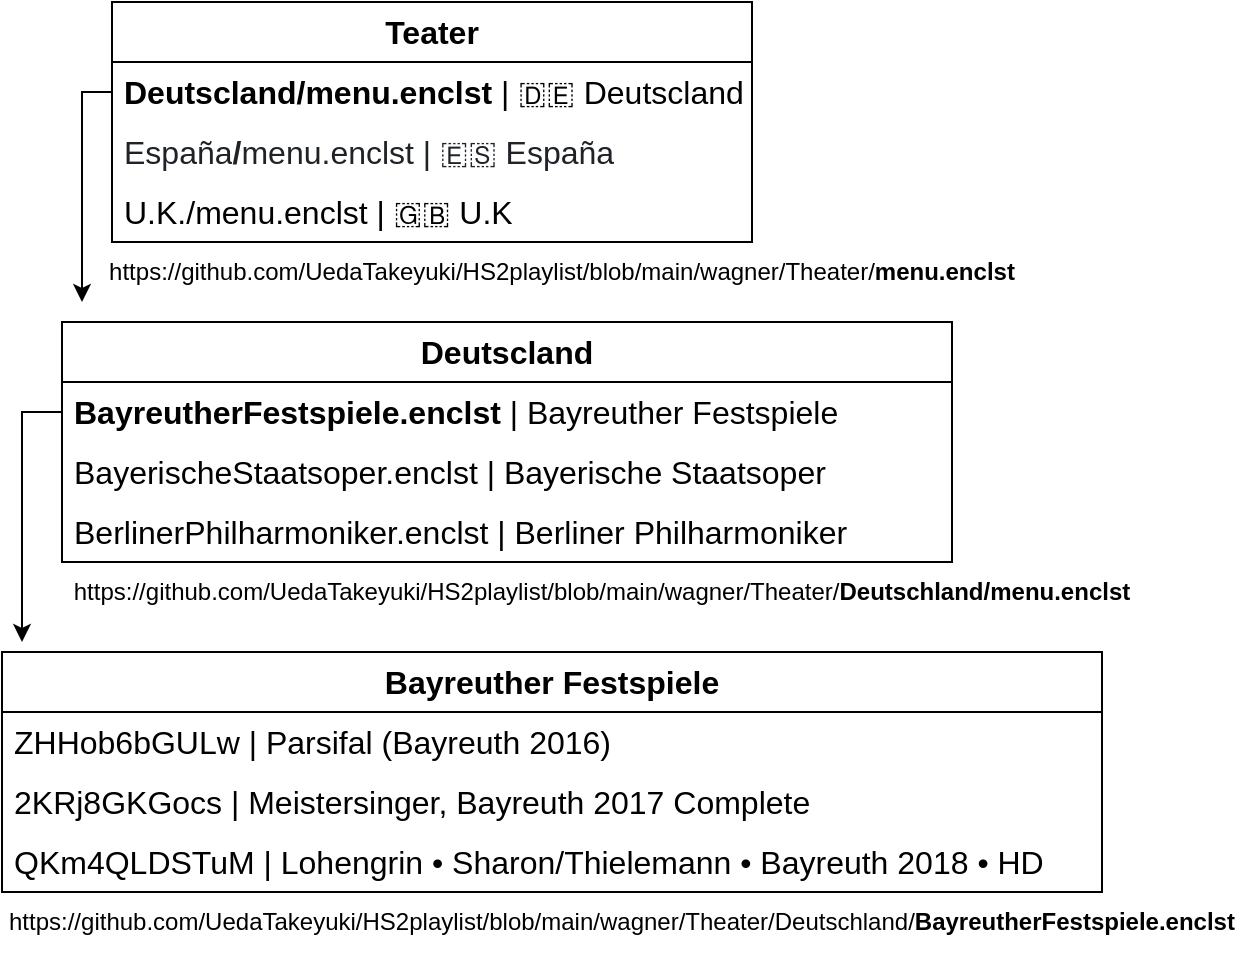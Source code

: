 <mxfile version="24.8.4">
  <diagram name="ページ1" id="7LOPxqKYX8fGn2PjBbpS">
    <mxGraphModel dx="1192" dy="403" grid="1" gridSize="10" guides="1" tooltips="1" connect="1" arrows="1" fold="1" page="1" pageScale="1" pageWidth="10" pageHeight="10" math="0" shadow="0">
      <root>
        <mxCell id="0" />
        <mxCell id="1" parent="0" />
        <mxCell id="lSbPQp2nzifwakoUm91W-1" value="Teater" style="swimlane;fontStyle=1;childLayout=stackLayout;horizontal=1;startSize=30;horizontalStack=0;resizeParent=1;resizeParentMax=0;resizeLast=0;collapsible=1;marginBottom=0;whiteSpace=wrap;html=1;fontSize=16;" vertex="1" parent="1">
          <mxGeometry x="-185" y="80" width="320" height="120" as="geometry" />
        </mxCell>
        <mxCell id="lSbPQp2nzifwakoUm91W-2" value="&lt;b&gt;Deutscland/menu.enclst&lt;/b&gt; | 🇩🇪&amp;nbsp;Deutscland" style="text;strokeColor=none;fillColor=none;align=left;verticalAlign=middle;spacingLeft=4;spacingRight=4;overflow=hidden;points=[[0,0.5],[1,0.5]];portConstraint=eastwest;rotatable=0;whiteSpace=wrap;html=1;fontSize=16;fontStyle=0" vertex="1" parent="lSbPQp2nzifwakoUm91W-1">
          <mxGeometry y="30" width="320" height="30" as="geometry" />
        </mxCell>
        <mxCell id="lSbPQp2nzifwakoUm91W-3" value="&lt;font face=&quot;Helvetica&quot;&gt;&lt;span style=&quot;color: rgb(31, 35, 40); font-size: 16px; background-color: rgb(255, 255, 255);&quot;&gt;España&lt;/span&gt;&lt;span style=&quot;color: rgb(31, 35, 40); font-size: 16px; font-weight: 600; background-color: rgb(255, 255, 255);&quot;&gt;/&lt;/span&gt;&lt;/font&gt;&lt;span style=&quot;color: rgb(31, 35, 40); font-size: 16px; background-color: rgb(255, 255, 255);&quot;&gt;menu.enclst |&amp;nbsp;&lt;/span&gt;&lt;span style=&quot;background-color: rgb(255, 255, 255);&quot;&gt;&lt;font color=&quot;#1f2328&quot;&gt;&lt;span style=&quot;font-size: 16px;&quot;&gt;🇪🇸 España&lt;/span&gt;&lt;/font&gt;&lt;/span&gt;" style="text;strokeColor=none;fillColor=none;align=left;verticalAlign=middle;spacingLeft=4;spacingRight=4;overflow=hidden;points=[[0,0.5],[1,0.5]];portConstraint=eastwest;rotatable=0;whiteSpace=wrap;html=1;" vertex="1" parent="lSbPQp2nzifwakoUm91W-1">
          <mxGeometry y="60" width="320" height="30" as="geometry" />
        </mxCell>
        <mxCell id="lSbPQp2nzifwakoUm91W-13" value="&lt;font style=&quot;font-size: 16px;&quot;&gt;U.K./menu.enclst | 🇬🇧 U.K&lt;/font&gt;" style="text;strokeColor=none;fillColor=none;align=left;verticalAlign=middle;spacingLeft=4;spacingRight=4;overflow=hidden;points=[[0,0.5],[1,0.5]];portConstraint=eastwest;rotatable=0;whiteSpace=wrap;html=1;" vertex="1" parent="lSbPQp2nzifwakoUm91W-1">
          <mxGeometry y="90" width="320" height="30" as="geometry" />
        </mxCell>
        <mxCell id="lSbPQp2nzifwakoUm91W-22" value="" style="endArrow=classic;html=1;rounded=0;exitX=0;exitY=0.5;exitDx=0;exitDy=0;" edge="1" parent="1" source="lSbPQp2nzifwakoUm91W-2">
          <mxGeometry width="50" height="50" relative="1" as="geometry">
            <mxPoint x="-270" y="130" as="sourcePoint" />
            <mxPoint x="-200" y="230" as="targetPoint" />
            <Array as="points">
              <mxPoint x="-200" y="125" />
            </Array>
          </mxGeometry>
        </mxCell>
        <mxCell id="lSbPQp2nzifwakoUm91W-15" value="https://github.com/UedaTakeyuki/HS2playlist/blob/main/wagner/Theater/&lt;b&gt;menu.enclst&lt;/b&gt;" style="text;html=1;align=center;verticalAlign=middle;whiteSpace=wrap;rounded=0;" vertex="1" parent="1">
          <mxGeometry x="-190" y="200" width="460" height="30" as="geometry" />
        </mxCell>
        <mxCell id="lSbPQp2nzifwakoUm91W-16" value="&lt;font style=&quot;font-size: 16px;&quot;&gt;&lt;b&gt;Deutscland&lt;/b&gt;&lt;/font&gt;" style="swimlane;fontStyle=0;childLayout=stackLayout;horizontal=1;startSize=30;horizontalStack=0;resizeParent=1;resizeParentMax=0;resizeLast=0;collapsible=1;marginBottom=0;whiteSpace=wrap;html=1;" vertex="1" parent="1">
          <mxGeometry x="-210" y="240" width="445" height="120" as="geometry" />
        </mxCell>
        <mxCell id="lSbPQp2nzifwakoUm91W-17" value="&lt;font style=&quot;font-size: 16px;&quot;&gt;&lt;b&gt;BayreutherFestspiele.enclst&lt;/b&gt; | Bayreuther Festspiele&lt;/font&gt;" style="text;strokeColor=none;fillColor=none;align=left;verticalAlign=middle;spacingLeft=4;spacingRight=4;overflow=hidden;points=[[0,0.5],[1,0.5]];portConstraint=eastwest;rotatable=0;whiteSpace=wrap;html=1;" vertex="1" parent="lSbPQp2nzifwakoUm91W-16">
          <mxGeometry y="30" width="445" height="30" as="geometry" />
        </mxCell>
        <mxCell id="lSbPQp2nzifwakoUm91W-18" value="&lt;font style=&quot;font-size: 16px;&quot;&gt;BayerischeStaatsoper.enclst | Bayerische Staatsoper&lt;/font&gt;" style="text;strokeColor=none;fillColor=none;align=left;verticalAlign=middle;spacingLeft=4;spacingRight=4;overflow=hidden;points=[[0,0.5],[1,0.5]];portConstraint=eastwest;rotatable=0;whiteSpace=wrap;html=1;" vertex="1" parent="lSbPQp2nzifwakoUm91W-16">
          <mxGeometry y="60" width="445" height="30" as="geometry" />
        </mxCell>
        <mxCell id="lSbPQp2nzifwakoUm91W-19" value="&lt;font style=&quot;font-size: 16px;&quot;&gt;BerlinerPhilharmoniker.enclst | Berliner Philharmoniker&lt;/font&gt;" style="text;strokeColor=none;fillColor=none;align=left;verticalAlign=middle;spacingLeft=4;spacingRight=4;overflow=hidden;points=[[0,0.5],[1,0.5]];portConstraint=eastwest;rotatable=0;whiteSpace=wrap;html=1;" vertex="1" parent="lSbPQp2nzifwakoUm91W-16">
          <mxGeometry y="90" width="445" height="30" as="geometry" />
        </mxCell>
        <mxCell id="lSbPQp2nzifwakoUm91W-27" value="&lt;font style=&quot;font-size: 16px;&quot;&gt;&lt;b&gt;Bayreuther Festspiele&lt;/b&gt;&lt;/font&gt;" style="swimlane;fontStyle=0;childLayout=stackLayout;horizontal=1;startSize=30;horizontalStack=0;resizeParent=1;resizeParentMax=0;resizeLast=0;collapsible=1;marginBottom=0;whiteSpace=wrap;html=1;" vertex="1" parent="1">
          <mxGeometry x="-240" y="405" width="550" height="120" as="geometry" />
        </mxCell>
        <mxCell id="lSbPQp2nzifwakoUm91W-28" value="&lt;font style=&quot;font-size: 16px;&quot;&gt;ZHHob6bGULw | Parsifal (Bayreuth 2016)&lt;/font&gt;" style="text;strokeColor=none;fillColor=none;align=left;verticalAlign=middle;spacingLeft=4;spacingRight=4;overflow=hidden;points=[[0,0.5],[1,0.5]];portConstraint=eastwest;rotatable=0;whiteSpace=wrap;html=1;" vertex="1" parent="lSbPQp2nzifwakoUm91W-27">
          <mxGeometry y="30" width="550" height="30" as="geometry" />
        </mxCell>
        <mxCell id="lSbPQp2nzifwakoUm91W-29" value="2KRj8GKGocs | Meistersinger, Bayreuth 2017 Complete" style="text;strokeColor=none;fillColor=none;align=left;verticalAlign=middle;spacingLeft=4;spacingRight=4;overflow=hidden;points=[[0,0.5],[1,0.5]];portConstraint=eastwest;rotatable=0;whiteSpace=wrap;html=1;fontSize=16;" vertex="1" parent="lSbPQp2nzifwakoUm91W-27">
          <mxGeometry y="60" width="550" height="30" as="geometry" />
        </mxCell>
        <mxCell id="lSbPQp2nzifwakoUm91W-30" value="QKm4QLDSTuM | Lohengrin • Sharon/Thielemann • Bayreuth 2018 • HD" style="text;strokeColor=none;fillColor=none;align=left;verticalAlign=middle;spacingLeft=4;spacingRight=4;overflow=hidden;points=[[0,0.5],[1,0.5]];portConstraint=eastwest;rotatable=0;whiteSpace=wrap;html=1;fontSize=16;" vertex="1" parent="lSbPQp2nzifwakoUm91W-27">
          <mxGeometry y="90" width="550" height="30" as="geometry" />
        </mxCell>
        <mxCell id="lSbPQp2nzifwakoUm91W-31" value="https://github.com/UedaTakeyuki/HS2playlist/blob/main/wagner/Theater/&lt;b&gt;Deutschland/menu.enclst&lt;/b&gt;" style="text;html=1;align=center;verticalAlign=middle;whiteSpace=wrap;rounded=0;" vertex="1" parent="1">
          <mxGeometry x="-210" y="360" width="540" height="30" as="geometry" />
        </mxCell>
        <mxCell id="lSbPQp2nzifwakoUm91W-33" value="" style="endArrow=classic;html=1;rounded=0;exitX=0;exitY=0.5;exitDx=0;exitDy=0;" edge="1" parent="1" source="lSbPQp2nzifwakoUm91W-17">
          <mxGeometry width="50" height="50" relative="1" as="geometry">
            <mxPoint x="90" y="440" as="sourcePoint" />
            <mxPoint x="-230" y="400" as="targetPoint" />
            <Array as="points">
              <mxPoint x="-230" y="285" />
            </Array>
          </mxGeometry>
        </mxCell>
        <mxCell id="lSbPQp2nzifwakoUm91W-34" value="https://github.com/UedaTakeyuki/HS2playlist/blob/main/wagner/Theater/Deutschland/&lt;b&gt;BayreutherFestspiele.enclst&lt;/b&gt;" style="text;html=1;align=center;verticalAlign=middle;whiteSpace=wrap;rounded=0;" vertex="1" parent="1">
          <mxGeometry x="-240" y="525" width="620" height="30" as="geometry" />
        </mxCell>
      </root>
    </mxGraphModel>
  </diagram>
</mxfile>
